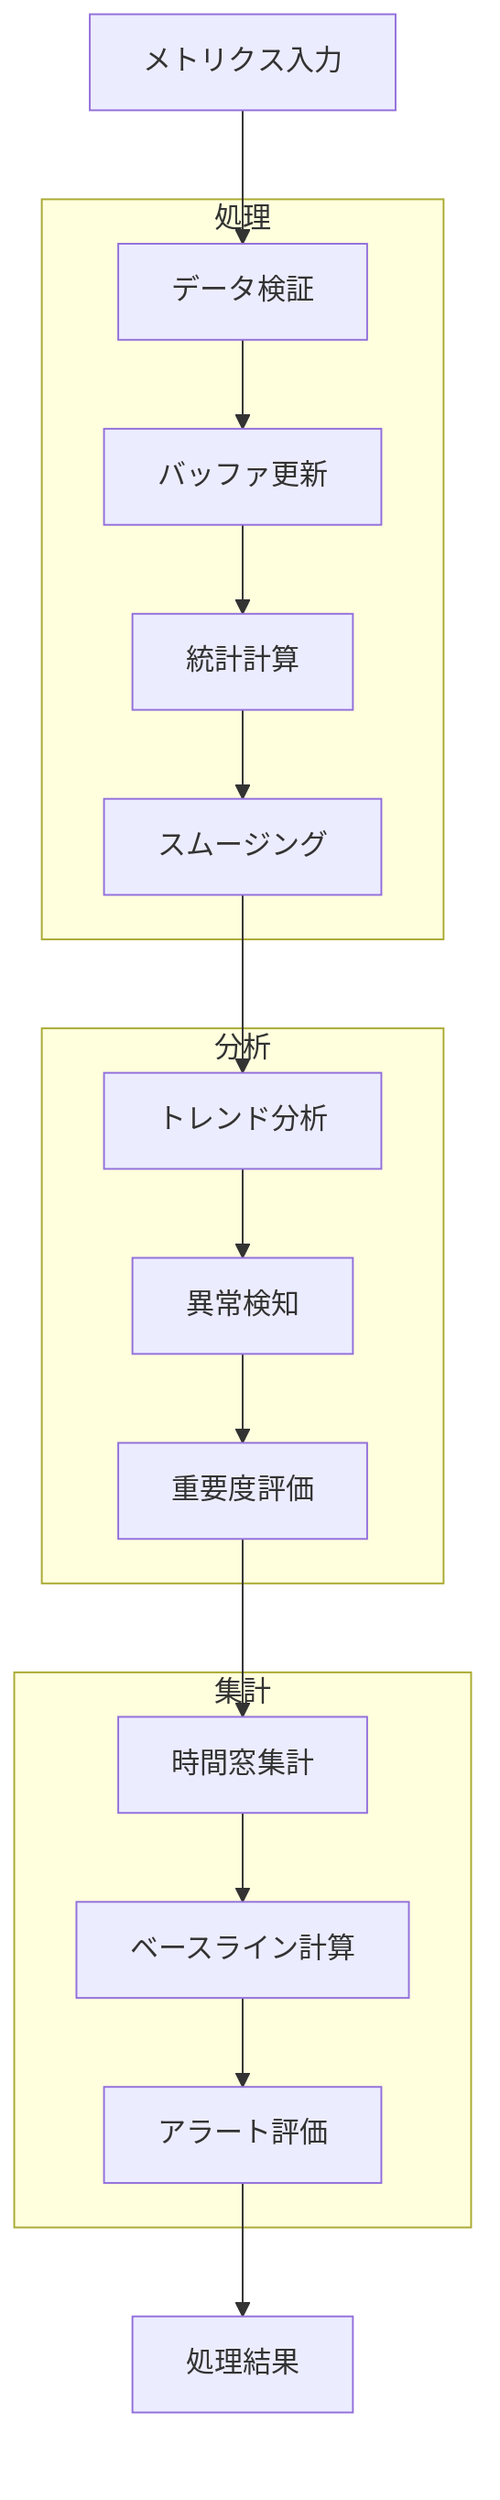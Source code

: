 flowchart TB
    Input[メトリクス入力] --> Validate[データ検証]
    
    subgraph Processing[処理]
        Validate --> Buffer[バッファ更新]
        Buffer --> Stats[統計計算]
        Stats --> Smooth[スムージング]
    end
    
    subgraph Analysis[分析]
        Smooth --> Trend[トレンド分析]
        Trend --> Anomaly[異常検知]
        Anomaly --> Severity[重要度評価]
    end
    
    subgraph Aggregation[集計]
        Severity --> Window[時間窓集計]
        Window --> Base[ベースライン計算]
        Base --> Alert[アラート評価]
    end
    
    Alert --> Output[処理結果]